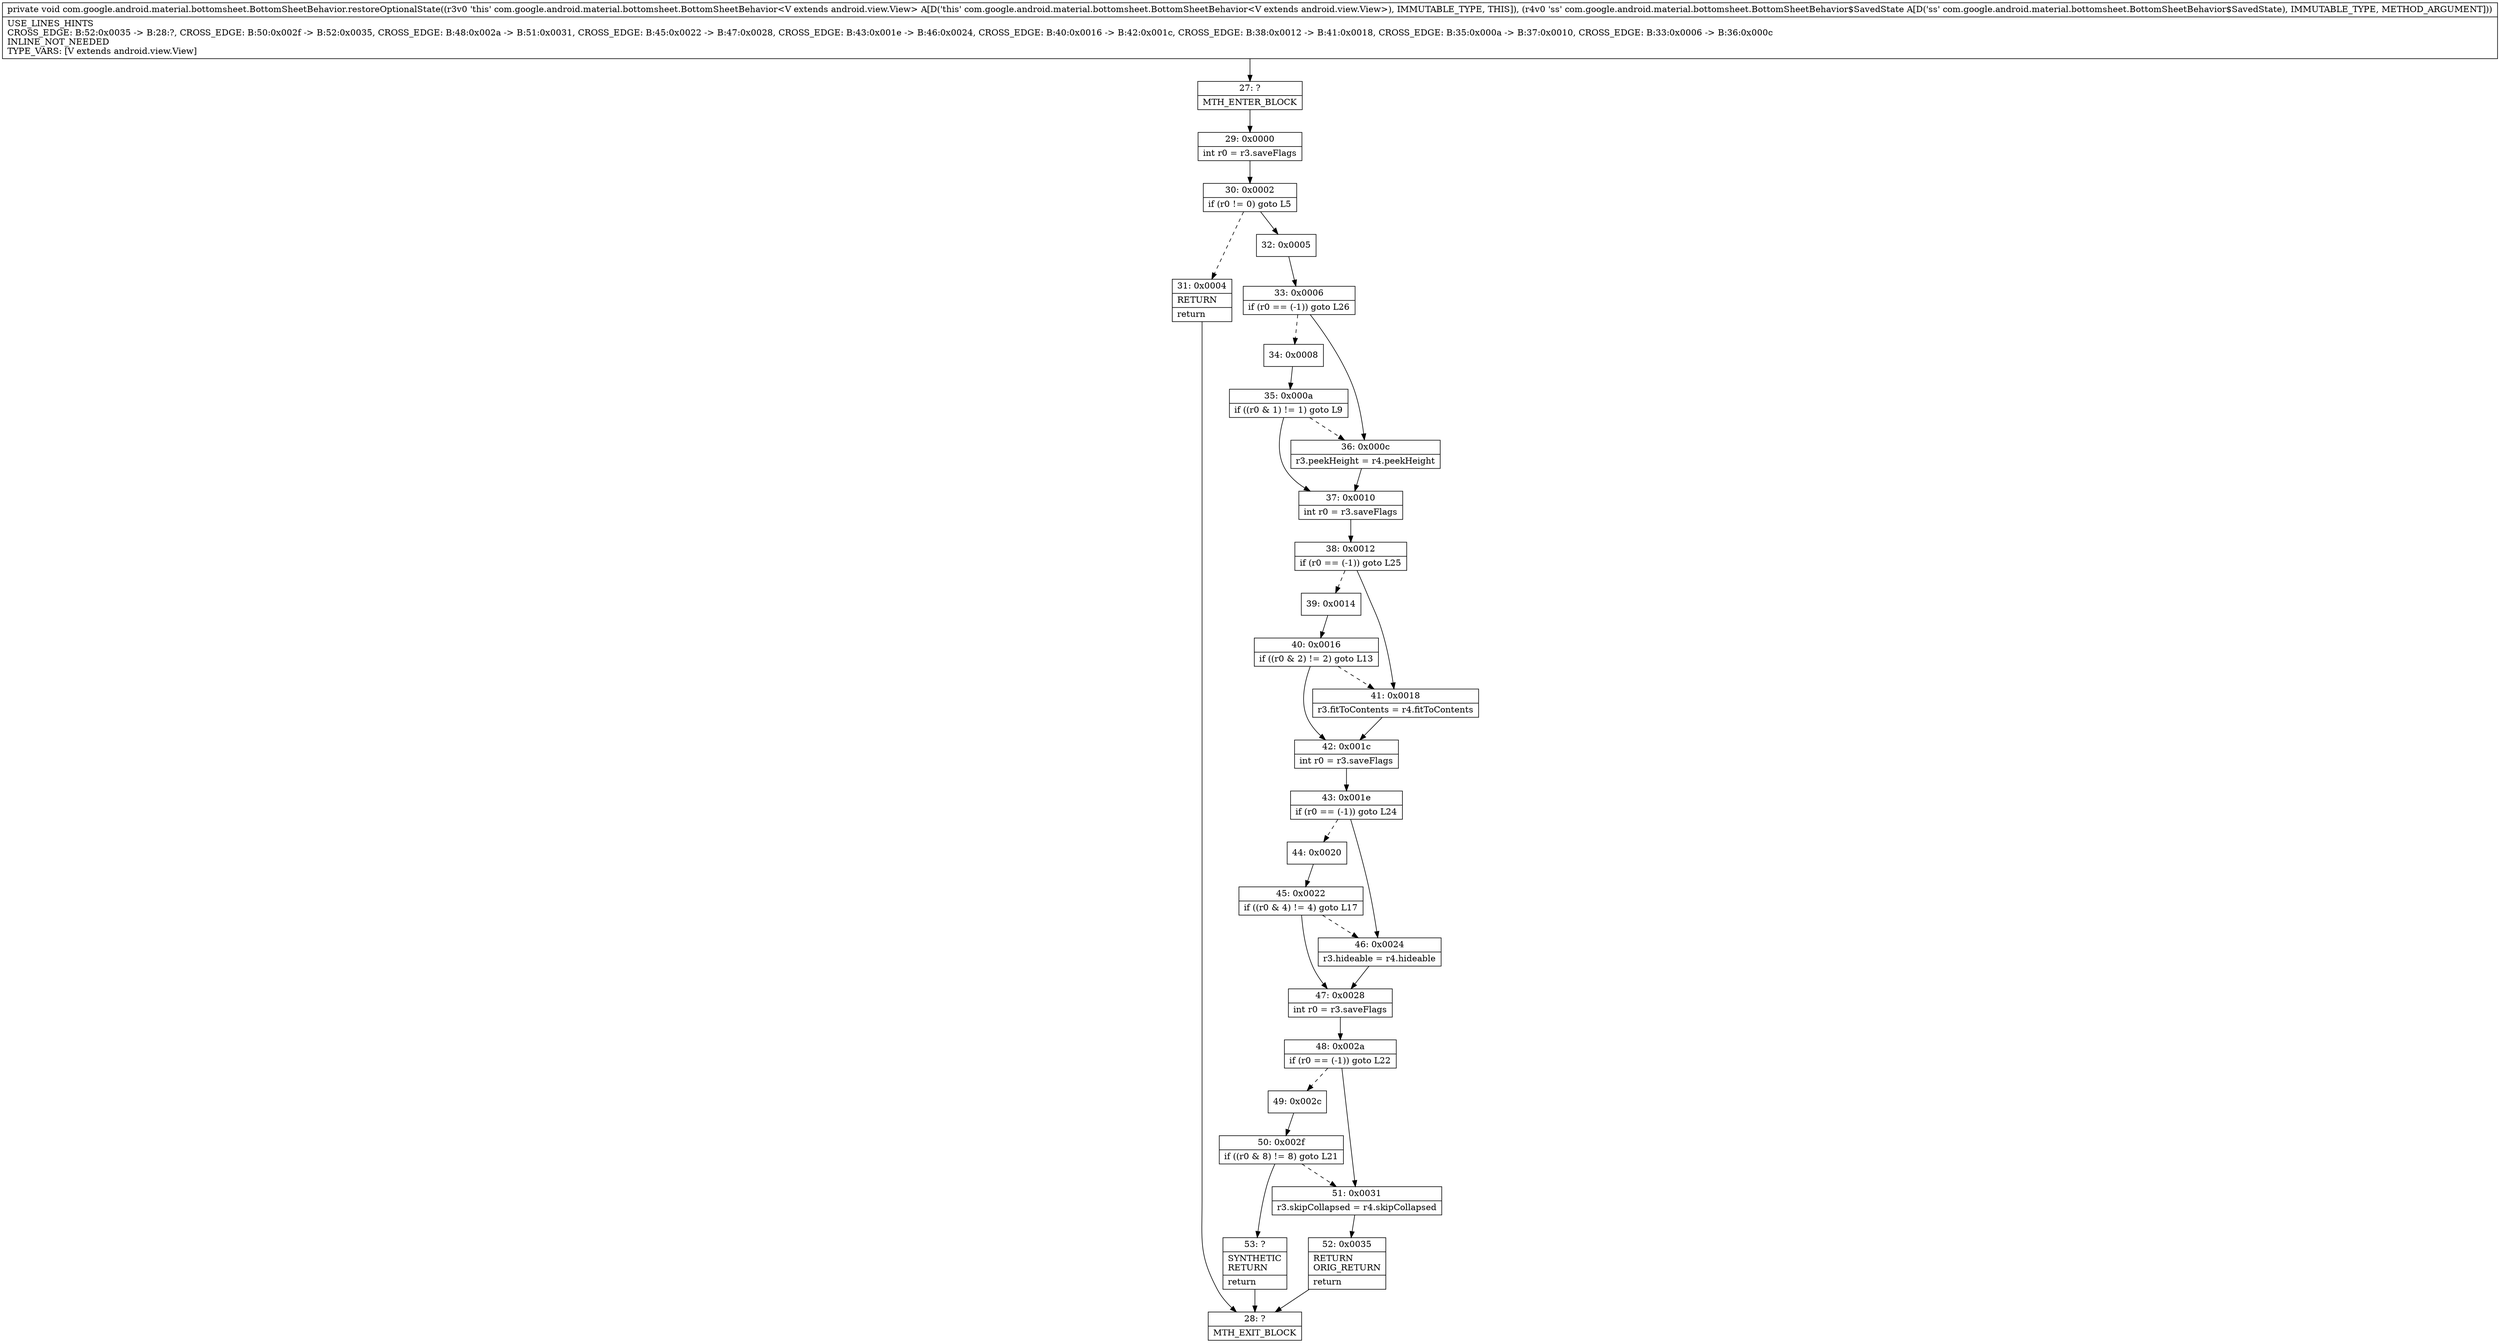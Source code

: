 digraph "CFG forcom.google.android.material.bottomsheet.BottomSheetBehavior.restoreOptionalState(Lcom\/google\/android\/material\/bottomsheet\/BottomSheetBehavior$SavedState;)V" {
Node_27 [shape=record,label="{27\:\ ?|MTH_ENTER_BLOCK\l}"];
Node_29 [shape=record,label="{29\:\ 0x0000|int r0 = r3.saveFlags\l}"];
Node_30 [shape=record,label="{30\:\ 0x0002|if (r0 != 0) goto L5\l}"];
Node_31 [shape=record,label="{31\:\ 0x0004|RETURN\l|return\l}"];
Node_28 [shape=record,label="{28\:\ ?|MTH_EXIT_BLOCK\l}"];
Node_32 [shape=record,label="{32\:\ 0x0005}"];
Node_33 [shape=record,label="{33\:\ 0x0006|if (r0 == (\-1)) goto L26\l}"];
Node_34 [shape=record,label="{34\:\ 0x0008}"];
Node_35 [shape=record,label="{35\:\ 0x000a|if ((r0 & 1) != 1) goto L9\l}"];
Node_37 [shape=record,label="{37\:\ 0x0010|int r0 = r3.saveFlags\l}"];
Node_38 [shape=record,label="{38\:\ 0x0012|if (r0 == (\-1)) goto L25\l}"];
Node_39 [shape=record,label="{39\:\ 0x0014}"];
Node_40 [shape=record,label="{40\:\ 0x0016|if ((r0 & 2) != 2) goto L13\l}"];
Node_42 [shape=record,label="{42\:\ 0x001c|int r0 = r3.saveFlags\l}"];
Node_43 [shape=record,label="{43\:\ 0x001e|if (r0 == (\-1)) goto L24\l}"];
Node_44 [shape=record,label="{44\:\ 0x0020}"];
Node_45 [shape=record,label="{45\:\ 0x0022|if ((r0 & 4) != 4) goto L17\l}"];
Node_47 [shape=record,label="{47\:\ 0x0028|int r0 = r3.saveFlags\l}"];
Node_48 [shape=record,label="{48\:\ 0x002a|if (r0 == (\-1)) goto L22\l}"];
Node_49 [shape=record,label="{49\:\ 0x002c}"];
Node_50 [shape=record,label="{50\:\ 0x002f|if ((r0 & 8) != 8) goto L21\l}"];
Node_53 [shape=record,label="{53\:\ ?|SYNTHETIC\lRETURN\l|return\l}"];
Node_51 [shape=record,label="{51\:\ 0x0031|r3.skipCollapsed = r4.skipCollapsed\l}"];
Node_52 [shape=record,label="{52\:\ 0x0035|RETURN\lORIG_RETURN\l|return\l}"];
Node_46 [shape=record,label="{46\:\ 0x0024|r3.hideable = r4.hideable\l}"];
Node_41 [shape=record,label="{41\:\ 0x0018|r3.fitToContents = r4.fitToContents\l}"];
Node_36 [shape=record,label="{36\:\ 0x000c|r3.peekHeight = r4.peekHeight\l}"];
MethodNode[shape=record,label="{private void com.google.android.material.bottomsheet.BottomSheetBehavior.restoreOptionalState((r3v0 'this' com.google.android.material.bottomsheet.BottomSheetBehavior\<V extends android.view.View\> A[D('this' com.google.android.material.bottomsheet.BottomSheetBehavior\<V extends android.view.View\>), IMMUTABLE_TYPE, THIS]), (r4v0 'ss' com.google.android.material.bottomsheet.BottomSheetBehavior$SavedState A[D('ss' com.google.android.material.bottomsheet.BottomSheetBehavior$SavedState), IMMUTABLE_TYPE, METHOD_ARGUMENT]))  | USE_LINES_HINTS\lCROSS_EDGE: B:52:0x0035 \-\> B:28:?, CROSS_EDGE: B:50:0x002f \-\> B:52:0x0035, CROSS_EDGE: B:48:0x002a \-\> B:51:0x0031, CROSS_EDGE: B:45:0x0022 \-\> B:47:0x0028, CROSS_EDGE: B:43:0x001e \-\> B:46:0x0024, CROSS_EDGE: B:40:0x0016 \-\> B:42:0x001c, CROSS_EDGE: B:38:0x0012 \-\> B:41:0x0018, CROSS_EDGE: B:35:0x000a \-\> B:37:0x0010, CROSS_EDGE: B:33:0x0006 \-\> B:36:0x000c\lINLINE_NOT_NEEDED\lTYPE_VARS: [V extends android.view.View]\l}"];
MethodNode -> Node_27;Node_27 -> Node_29;
Node_29 -> Node_30;
Node_30 -> Node_31[style=dashed];
Node_30 -> Node_32;
Node_31 -> Node_28;
Node_32 -> Node_33;
Node_33 -> Node_34[style=dashed];
Node_33 -> Node_36;
Node_34 -> Node_35;
Node_35 -> Node_36[style=dashed];
Node_35 -> Node_37;
Node_37 -> Node_38;
Node_38 -> Node_39[style=dashed];
Node_38 -> Node_41;
Node_39 -> Node_40;
Node_40 -> Node_41[style=dashed];
Node_40 -> Node_42;
Node_42 -> Node_43;
Node_43 -> Node_44[style=dashed];
Node_43 -> Node_46;
Node_44 -> Node_45;
Node_45 -> Node_46[style=dashed];
Node_45 -> Node_47;
Node_47 -> Node_48;
Node_48 -> Node_49[style=dashed];
Node_48 -> Node_51;
Node_49 -> Node_50;
Node_50 -> Node_51[style=dashed];
Node_50 -> Node_53;
Node_53 -> Node_28;
Node_51 -> Node_52;
Node_52 -> Node_28;
Node_46 -> Node_47;
Node_41 -> Node_42;
Node_36 -> Node_37;
}

